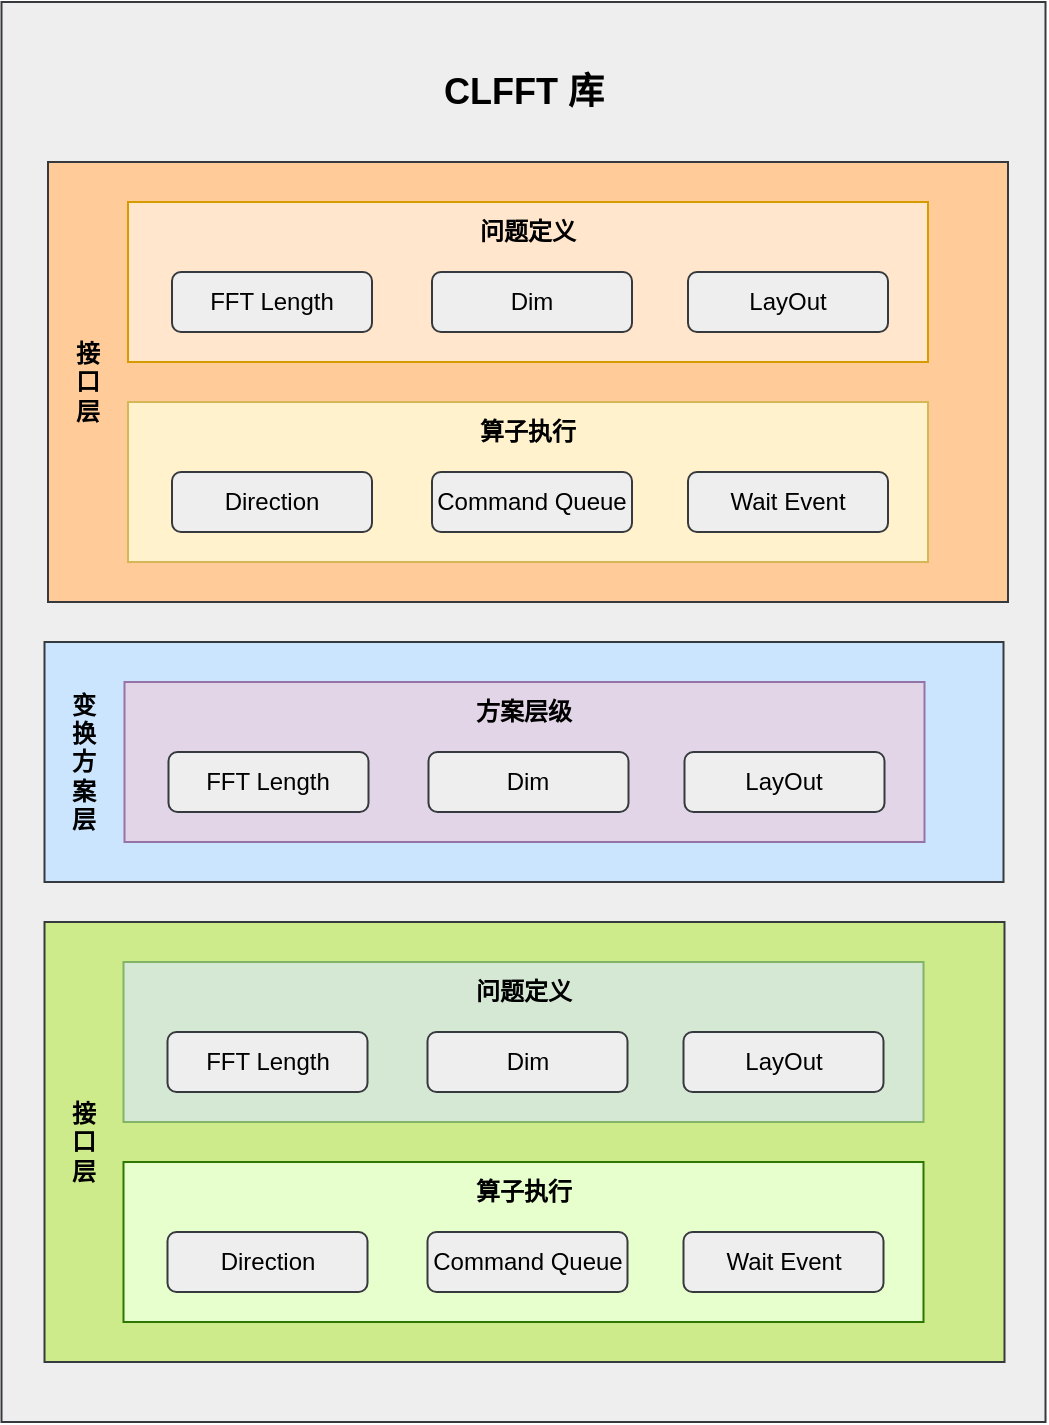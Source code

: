 <mxfile version="21.3.3" type="github">
  <diagram name="第 1 页" id="NSUKt5lyfEIl_aef6tYx">
    <mxGraphModel dx="1841" dy="999" grid="1" gridSize="10" guides="1" tooltips="1" connect="1" arrows="1" fold="1" page="1" pageScale="1" pageWidth="827" pageHeight="1169" math="0" shadow="0">
      <root>
        <mxCell id="0" />
        <mxCell id="1" parent="0" />
        <mxCell id="kvHtFuXkelUe3JYtNo0y-83" value="" style="rounded=0;whiteSpace=wrap;html=1;fillStyle=auto;fillColor=#eeeeee;strokeColor=#36393d;" vertex="1" parent="1">
          <mxGeometry x="136.75" y="1120" width="522" height="710" as="geometry" />
        </mxCell>
        <mxCell id="56pG_LA24Mwb4eOG5Uji-5" value="" style="rounded=0;whiteSpace=wrap;html=1;fillColor=#ffcc99;strokeColor=#36393d;" parent="1" vertex="1">
          <mxGeometry x="160" y="1200" width="480" height="220" as="geometry" />
        </mxCell>
        <mxCell id="56pG_LA24Mwb4eOG5Uji-2" value="&lt;b&gt;&lt;font style=&quot;font-size: 18px;&quot;&gt;CLFFT 库&lt;/font&gt;&lt;/b&gt;" style="text;strokeColor=none;align=center;fillColor=none;html=1;verticalAlign=middle;whiteSpace=wrap;rounded=0;" parent="1" vertex="1">
          <mxGeometry x="344.75" y="1130" width="106" height="70" as="geometry" />
        </mxCell>
        <mxCell id="56pG_LA24Mwb4eOG5Uji-4" value="&lt;b&gt;接&lt;br&gt;口&lt;br&gt;层&lt;/b&gt;" style="text;strokeColor=none;align=center;fillColor=none;html=1;verticalAlign=middle;whiteSpace=wrap;rounded=0;" parent="1" vertex="1">
          <mxGeometry x="155" y="1277.5" width="50" height="65" as="geometry" />
        </mxCell>
        <mxCell id="kvHtFuXkelUe3JYtNo0y-47" value="" style="rounded=0;whiteSpace=wrap;html=1;fillColor=#fff2cc;strokeColor=#d6b656;" vertex="1" parent="1">
          <mxGeometry x="200" y="1320" width="400" height="80" as="geometry" />
        </mxCell>
        <mxCell id="kvHtFuXkelUe3JYtNo0y-48" value="Direction" style="rounded=1;whiteSpace=wrap;html=1;fillColor=#eeeeee;strokeColor=#36393d;" vertex="1" parent="1">
          <mxGeometry x="222" y="1355" width="100" height="30" as="geometry" />
        </mxCell>
        <mxCell id="kvHtFuXkelUe3JYtNo0y-49" value="Command Queue" style="rounded=1;whiteSpace=wrap;html=1;fillColor=#eeeeee;strokeColor=#36393d;" vertex="1" parent="1">
          <mxGeometry x="352" y="1355" width="100" height="30" as="geometry" />
        </mxCell>
        <mxCell id="kvHtFuXkelUe3JYtNo0y-50" value="Wait Event" style="rounded=1;whiteSpace=wrap;html=1;fillColor=#eeeeee;strokeColor=#36393d;" vertex="1" parent="1">
          <mxGeometry x="480" y="1355" width="100" height="30" as="geometry" />
        </mxCell>
        <mxCell id="kvHtFuXkelUe3JYtNo0y-51" value="&lt;b&gt;算子执行&lt;/b&gt;" style="text;strokeColor=none;align=center;fillColor=none;html=1;verticalAlign=middle;whiteSpace=wrap;rounded=0;" vertex="1" parent="1">
          <mxGeometry x="352" y="1320" width="96" height="30" as="geometry" />
        </mxCell>
        <mxCell id="kvHtFuXkelUe3JYtNo0y-52" value="" style="rounded=0;whiteSpace=wrap;html=1;fillColor=#ffe6cc;strokeColor=#d79b00;" vertex="1" parent="1">
          <mxGeometry x="200" y="1220" width="400" height="80" as="geometry" />
        </mxCell>
        <mxCell id="kvHtFuXkelUe3JYtNo0y-53" value="FFT Length" style="rounded=1;whiteSpace=wrap;html=1;fillColor=#eeeeee;strokeColor=#36393d;fillStyle=auto;" vertex="1" parent="1">
          <mxGeometry x="222" y="1255" width="100" height="30" as="geometry" />
        </mxCell>
        <mxCell id="kvHtFuXkelUe3JYtNo0y-54" value="Dim" style="rounded=1;whiteSpace=wrap;html=1;fillColor=#eeeeee;strokeColor=#36393d;" vertex="1" parent="1">
          <mxGeometry x="352" y="1255" width="100" height="30" as="geometry" />
        </mxCell>
        <mxCell id="kvHtFuXkelUe3JYtNo0y-55" value="LayOut" style="rounded=1;whiteSpace=wrap;html=1;fillColor=#eeeeee;strokeColor=#36393d;" vertex="1" parent="1">
          <mxGeometry x="480" y="1255" width="100" height="30" as="geometry" />
        </mxCell>
        <mxCell id="kvHtFuXkelUe3JYtNo0y-56" value="&lt;b&gt;问题定义&lt;/b&gt;" style="text;strokeColor=none;align=center;fillColor=none;html=1;verticalAlign=middle;whiteSpace=wrap;rounded=0;" vertex="1" parent="1">
          <mxGeometry x="352" y="1220" width="96" height="30" as="geometry" />
        </mxCell>
        <mxCell id="kvHtFuXkelUe3JYtNo0y-57" value="" style="rounded=0;whiteSpace=wrap;html=1;fillColor=#cce5ff;strokeColor=#36393d;" vertex="1" parent="1">
          <mxGeometry x="158.25" y="1440" width="479.5" height="120" as="geometry" />
        </mxCell>
        <mxCell id="kvHtFuXkelUe3JYtNo0y-58" value="&lt;b&gt;变&lt;br&gt;换&lt;br&gt;方&lt;br&gt;案&lt;br&gt;层&lt;br&gt;&lt;/b&gt;" style="text;strokeColor=none;align=center;fillColor=none;html=1;verticalAlign=middle;whiteSpace=wrap;rounded=0;" vertex="1" parent="1">
          <mxGeometry x="152.75" y="1467.5" width="50" height="65" as="geometry" />
        </mxCell>
        <mxCell id="kvHtFuXkelUe3JYtNo0y-64" value="" style="rounded=0;whiteSpace=wrap;html=1;fillColor=#e1d5e7;strokeColor=#9673a6;" vertex="1" parent="1">
          <mxGeometry x="198.25" y="1460" width="400" height="80" as="geometry" />
        </mxCell>
        <mxCell id="kvHtFuXkelUe3JYtNo0y-65" value="FFT Length" style="rounded=1;whiteSpace=wrap;html=1;fillColor=#eeeeee;strokeColor=#36393d;" vertex="1" parent="1">
          <mxGeometry x="220.25" y="1495" width="100" height="30" as="geometry" />
        </mxCell>
        <mxCell id="kvHtFuXkelUe3JYtNo0y-66" value="Dim" style="rounded=1;whiteSpace=wrap;html=1;fillColor=#eeeeee;strokeColor=#36393d;" vertex="1" parent="1">
          <mxGeometry x="350.25" y="1495" width="100" height="30" as="geometry" />
        </mxCell>
        <mxCell id="kvHtFuXkelUe3JYtNo0y-67" value="LayOut" style="rounded=1;whiteSpace=wrap;html=1;fillColor=#eeeeee;strokeColor=#36393d;" vertex="1" parent="1">
          <mxGeometry x="478.25" y="1495" width="100" height="30" as="geometry" />
        </mxCell>
        <mxCell id="kvHtFuXkelUe3JYtNo0y-68" value="&lt;b&gt;方案层级&lt;/b&gt;" style="text;strokeColor=none;align=center;fillColor=none;html=1;verticalAlign=middle;whiteSpace=wrap;rounded=0;" vertex="1" parent="1">
          <mxGeometry x="350.25" y="1460" width="96" height="30" as="geometry" />
        </mxCell>
        <mxCell id="kvHtFuXkelUe3JYtNo0y-70" value="" style="rounded=0;whiteSpace=wrap;html=1;fillColor=#cdeb8b;strokeColor=#36393d;" vertex="1" parent="1">
          <mxGeometry x="158.25" y="1580" width="480" height="220" as="geometry" />
        </mxCell>
        <mxCell id="kvHtFuXkelUe3JYtNo0y-71" value="&lt;b&gt;接&lt;br&gt;口&lt;br&gt;层&lt;/b&gt;" style="text;strokeColor=none;align=center;fillColor=none;html=1;verticalAlign=middle;whiteSpace=wrap;rounded=0;" vertex="1" parent="1">
          <mxGeometry x="152.75" y="1657.5" width="50" height="65" as="geometry" />
        </mxCell>
        <mxCell id="kvHtFuXkelUe3JYtNo0y-72" value="" style="rounded=0;whiteSpace=wrap;html=1;fillColor=#E6FFCC;fontColor=#ffffff;strokeColor=#2D7600;" vertex="1" parent="1">
          <mxGeometry x="197.75" y="1700" width="400" height="80" as="geometry" />
        </mxCell>
        <mxCell id="kvHtFuXkelUe3JYtNo0y-73" value="Direction" style="rounded=1;whiteSpace=wrap;html=1;fillColor=#eeeeee;strokeColor=#36393d;" vertex="1" parent="1">
          <mxGeometry x="219.75" y="1735" width="100" height="30" as="geometry" />
        </mxCell>
        <mxCell id="kvHtFuXkelUe3JYtNo0y-74" value="Command Queue" style="rounded=1;whiteSpace=wrap;html=1;fillColor=#eeeeee;strokeColor=#36393d;" vertex="1" parent="1">
          <mxGeometry x="349.75" y="1735" width="100" height="30" as="geometry" />
        </mxCell>
        <mxCell id="kvHtFuXkelUe3JYtNo0y-75" value="Wait Event" style="rounded=1;whiteSpace=wrap;html=1;fillColor=#eeeeee;strokeColor=#36393d;" vertex="1" parent="1">
          <mxGeometry x="477.75" y="1735" width="100" height="30" as="geometry" />
        </mxCell>
        <mxCell id="kvHtFuXkelUe3JYtNo0y-76" value="&lt;b&gt;算子执行&lt;/b&gt;" style="text;strokeColor=none;align=center;fillColor=none;html=1;verticalAlign=middle;whiteSpace=wrap;rounded=0;" vertex="1" parent="1">
          <mxGeometry x="349.75" y="1700" width="96" height="30" as="geometry" />
        </mxCell>
        <mxCell id="kvHtFuXkelUe3JYtNo0y-77" value="" style="rounded=0;whiteSpace=wrap;html=1;fillColor=#d5e8d4;strokeColor=#82b366;" vertex="1" parent="1">
          <mxGeometry x="197.75" y="1600" width="400" height="80" as="geometry" />
        </mxCell>
        <mxCell id="kvHtFuXkelUe3JYtNo0y-78" value="FFT Length" style="rounded=1;whiteSpace=wrap;html=1;fillColor=#eeeeee;strokeColor=#36393d;" vertex="1" parent="1">
          <mxGeometry x="219.75" y="1635" width="100" height="30" as="geometry" />
        </mxCell>
        <mxCell id="kvHtFuXkelUe3JYtNo0y-79" value="Dim" style="rounded=1;whiteSpace=wrap;html=1;fillColor=#eeeeee;strokeColor=#36393d;" vertex="1" parent="1">
          <mxGeometry x="349.75" y="1635" width="100" height="30" as="geometry" />
        </mxCell>
        <mxCell id="kvHtFuXkelUe3JYtNo0y-80" value="LayOut" style="rounded=1;whiteSpace=wrap;html=1;fillColor=#eeeeee;strokeColor=#36393d;" vertex="1" parent="1">
          <mxGeometry x="477.75" y="1635" width="100" height="30" as="geometry" />
        </mxCell>
        <mxCell id="kvHtFuXkelUe3JYtNo0y-81" value="&lt;b&gt;问题定义&lt;/b&gt;" style="text;strokeColor=none;align=center;fillColor=none;html=1;verticalAlign=middle;whiteSpace=wrap;rounded=0;" vertex="1" parent="1">
          <mxGeometry x="349.75" y="1600" width="96" height="30" as="geometry" />
        </mxCell>
      </root>
    </mxGraphModel>
  </diagram>
</mxfile>
